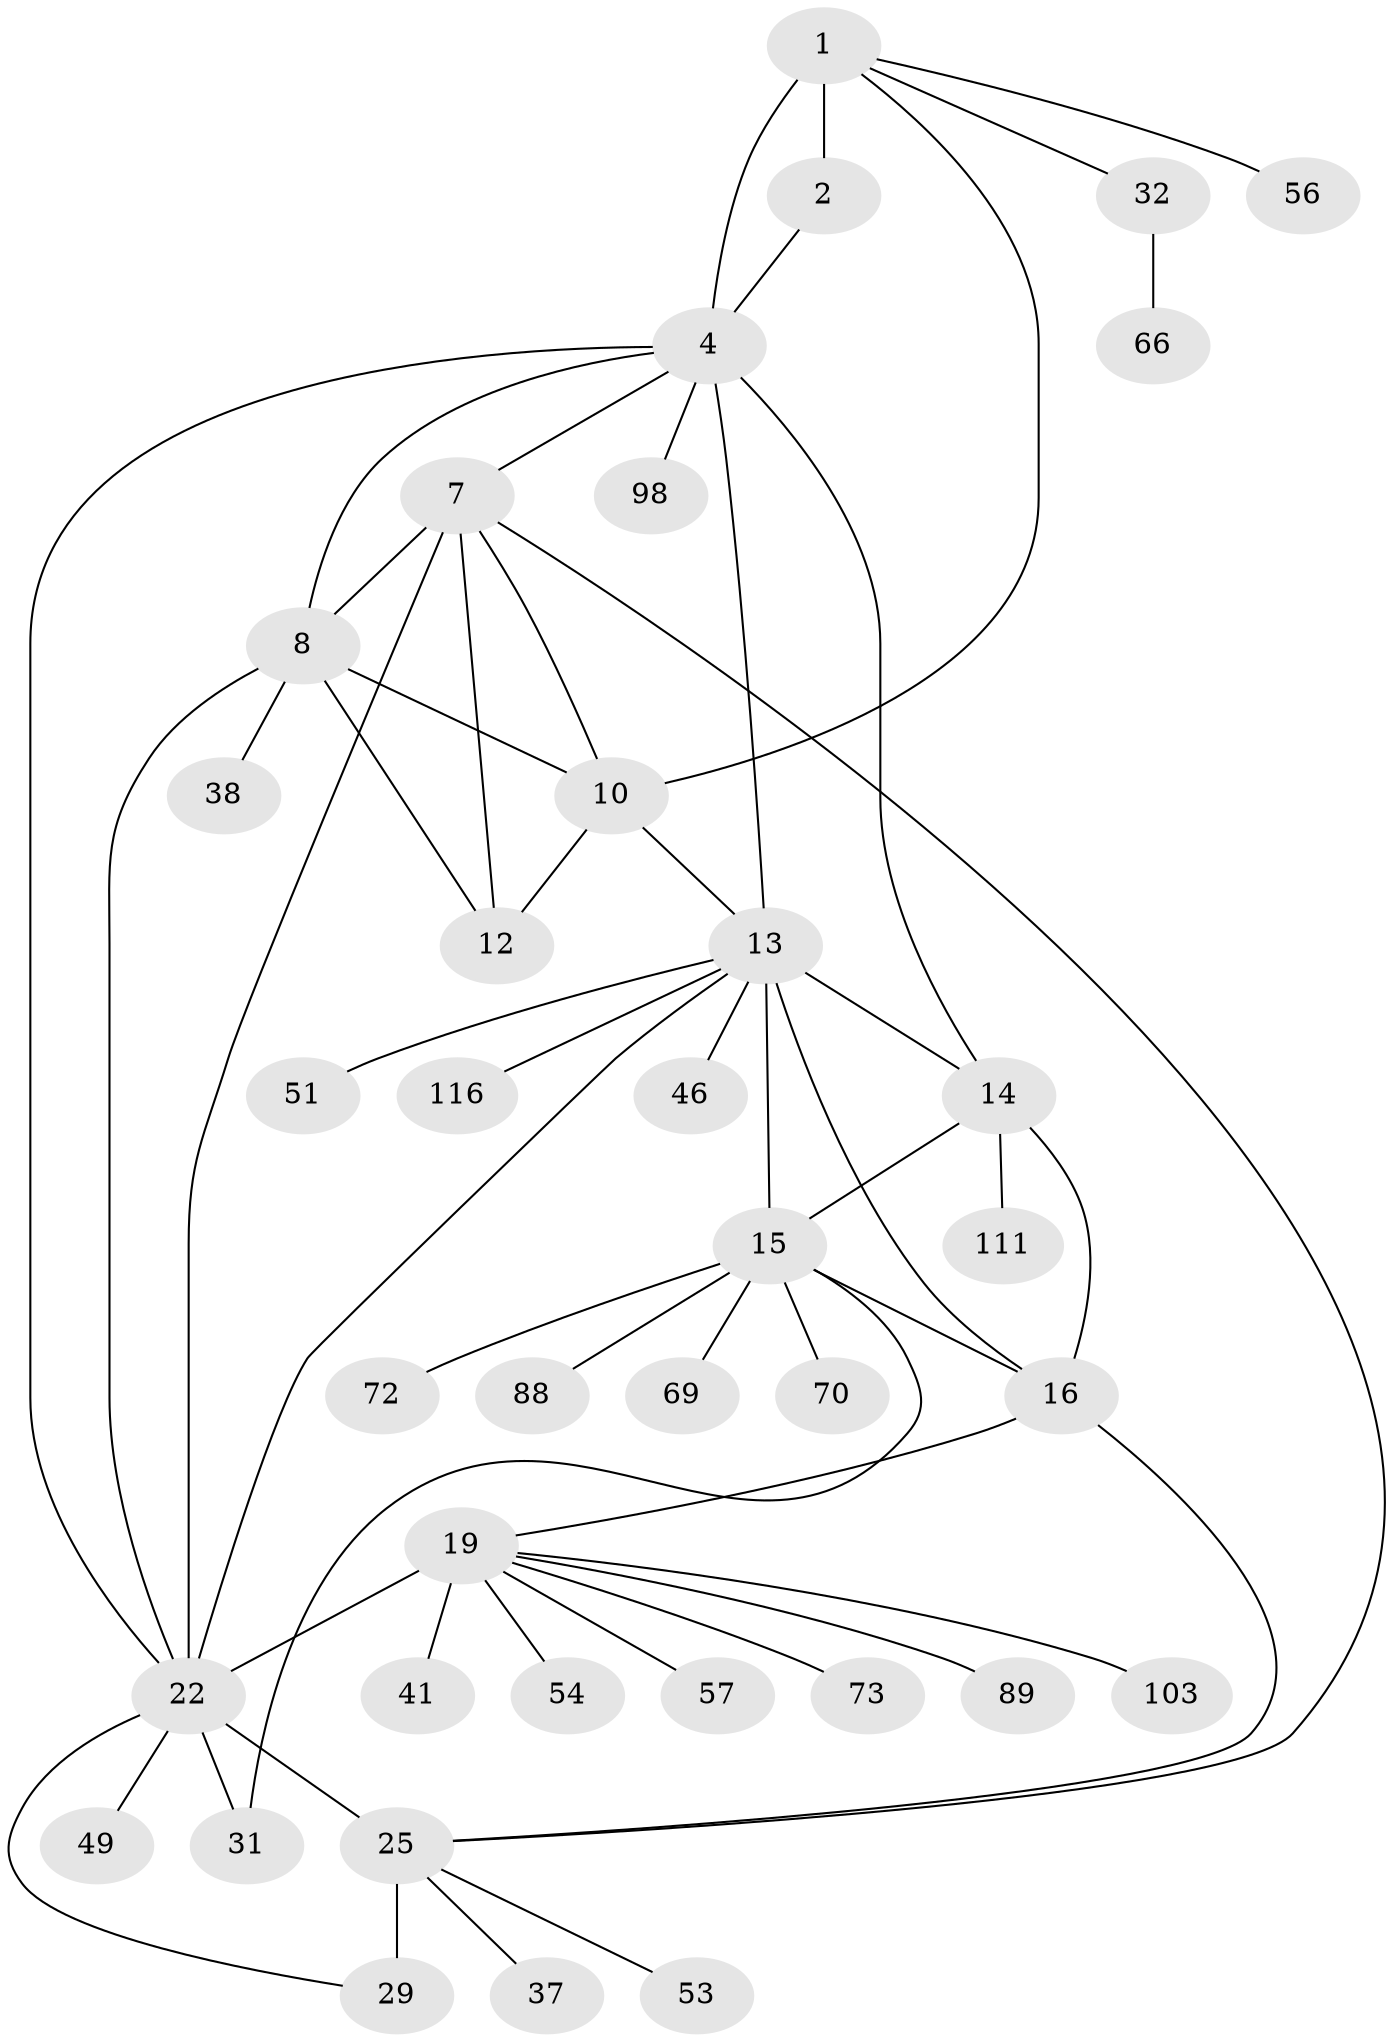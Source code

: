 // original degree distribution, {9: 0.03875968992248062, 7: 0.031007751937984496, 13: 0.023255813953488372, 8: 0.03875968992248062, 6: 0.046511627906976744, 11: 0.015503875968992248, 10: 0.023255813953488372, 12: 0.007751937984496124, 5: 0.007751937984496124, 2: 0.14728682170542637, 3: 0.023255813953488372, 4: 0.023255813953488372, 1: 0.5736434108527132}
// Generated by graph-tools (version 1.1) at 2025/19/03/04/25 18:19:28]
// undirected, 38 vertices, 56 edges
graph export_dot {
graph [start="1"]
  node [color=gray90,style=filled];
  1 [super="+6+64+34+5"];
  2 [super="+55+90+3"];
  4 [super="+43"];
  7 [super="+9+97+48"];
  8 [super="+11+117"];
  10;
  12 [super="+110+123+50"];
  13 [super="+17"];
  14 [super="+40+18"];
  15 [super="+33"];
  16 [super="+47+39+128"];
  19 [super="+21+20"];
  22 [super="+23+106+65"];
  25 [super="+27+26"];
  29 [super="+44"];
  31;
  32 [super="+36"];
  37;
  38;
  41;
  46 [super="+122"];
  49;
  51;
  53;
  54;
  56 [super="+79"];
  57;
  66;
  69;
  70;
  72;
  73 [super="+94"];
  88;
  89;
  98;
  103;
  111;
  116;
  1 -- 2 [weight=6];
  1 -- 4 [weight=3];
  1 -- 10;
  1 -- 56;
  1 -- 32;
  2 -- 4 [weight=2];
  4 -- 13 [weight=2];
  4 -- 22 [weight=3];
  4 -- 98;
  4 -- 14;
  4 -- 8;
  4 -- 7;
  7 -- 8 [weight=4];
  7 -- 10 [weight=2];
  7 -- 12 [weight=2];
  7 -- 22 [weight=2];
  7 -- 25;
  8 -- 10 [weight=2];
  8 -- 12 [weight=2];
  8 -- 22 [weight=2];
  8 -- 38;
  10 -- 12;
  10 -- 13 [weight=2];
  13 -- 14 [weight=4];
  13 -- 15 [weight=2];
  13 -- 16 [weight=2];
  13 -- 46;
  13 -- 51;
  13 -- 116;
  13 -- 22;
  14 -- 15 [weight=2];
  14 -- 16 [weight=2];
  14 -- 111;
  15 -- 16;
  15 -- 31;
  15 -- 69;
  15 -- 70;
  15 -- 72;
  15 -- 88;
  16 -- 25;
  16 -- 19;
  19 -- 22 [weight=8];
  19 -- 57;
  19 -- 103;
  19 -- 73;
  19 -- 41;
  19 -- 54;
  19 -- 89;
  22 -- 49;
  22 -- 25 [weight=4];
  22 -- 29;
  22 -- 31;
  25 -- 29 [weight=4];
  25 -- 53;
  25 -- 37;
  32 -- 66;
}
